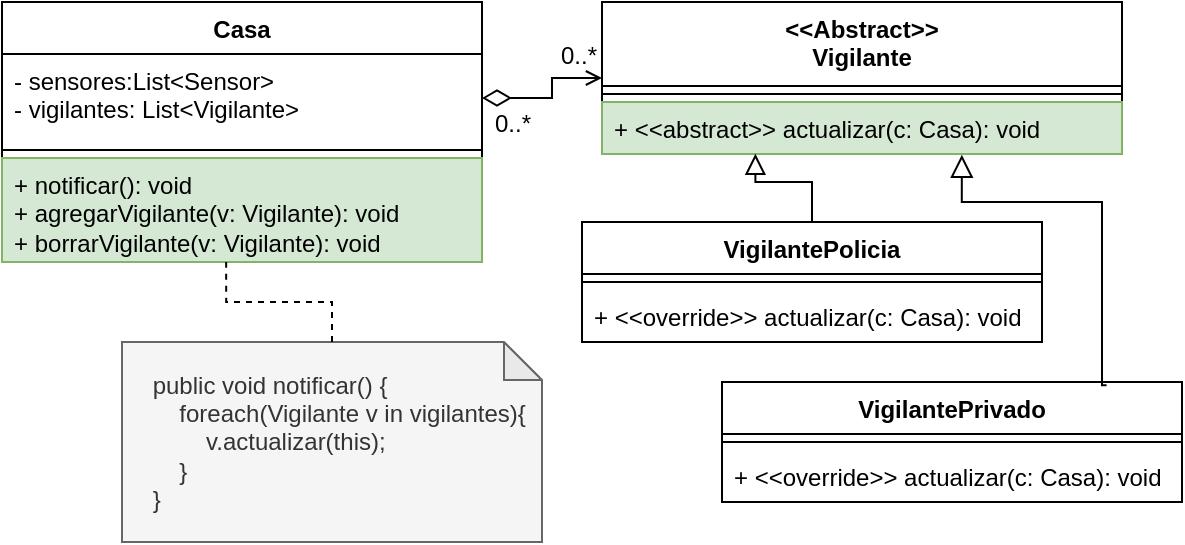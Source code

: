 <mxfile version="24.7.16">
  <diagram name="Página-1" id="hwljBlQnKG7j5doprZCF">
    <mxGraphModel dx="637" dy="343" grid="1" gridSize="10" guides="1" tooltips="1" connect="1" arrows="1" fold="1" page="1" pageScale="1" pageWidth="827" pageHeight="1169" math="0" shadow="0">
      <root>
        <mxCell id="0" />
        <mxCell id="1" parent="0" />
        <mxCell id="ZGq-fwiLPlNXeD7ulv6E-5" value="Casa" style="swimlane;fontStyle=1;align=center;verticalAlign=top;childLayout=stackLayout;horizontal=1;startSize=26;horizontalStack=0;resizeParent=1;resizeParentMax=0;resizeLast=0;collapsible=1;marginBottom=0;whiteSpace=wrap;html=1;" vertex="1" parent="1">
          <mxGeometry x="30" y="60" width="240" height="130" as="geometry" />
        </mxCell>
        <mxCell id="ZGq-fwiLPlNXeD7ulv6E-6" value="- sensores:List&amp;lt;Sensor&amp;gt;&lt;div&gt;- vigilantes: List&amp;lt;Vigilante&amp;gt;&lt;/div&gt;" style="text;strokeColor=none;fillColor=none;align=left;verticalAlign=top;spacingLeft=4;spacingRight=4;overflow=hidden;rotatable=0;points=[[0,0.5],[1,0.5]];portConstraint=eastwest;whiteSpace=wrap;html=1;" vertex="1" parent="ZGq-fwiLPlNXeD7ulv6E-5">
          <mxGeometry y="26" width="240" height="44" as="geometry" />
        </mxCell>
        <mxCell id="ZGq-fwiLPlNXeD7ulv6E-7" value="" style="line;strokeWidth=1;fillColor=none;align=left;verticalAlign=middle;spacingTop=-1;spacingLeft=3;spacingRight=3;rotatable=0;labelPosition=right;points=[];portConstraint=eastwest;strokeColor=inherit;" vertex="1" parent="ZGq-fwiLPlNXeD7ulv6E-5">
          <mxGeometry y="70" width="240" height="8" as="geometry" />
        </mxCell>
        <mxCell id="ZGq-fwiLPlNXeD7ulv6E-8" value="+ notificar(): void&lt;div&gt;+ agregarVigilante(v: Vigilante): void&lt;/div&gt;&lt;div&gt;+ borrarVigilante(v: Vigilante): void&lt;br&gt;&lt;/div&gt;" style="text;strokeColor=#82b366;fillColor=#d5e8d4;align=left;verticalAlign=top;spacingLeft=4;spacingRight=4;overflow=hidden;rotatable=0;points=[[0,0.5],[1,0.5]];portConstraint=eastwest;whiteSpace=wrap;html=1;" vertex="1" parent="ZGq-fwiLPlNXeD7ulv6E-5">
          <mxGeometry y="78" width="240" height="52" as="geometry" />
        </mxCell>
        <mxCell id="ZGq-fwiLPlNXeD7ulv6E-9" value="&amp;nbsp; &amp;nbsp; public void notificar() {&lt;div&gt;&amp;nbsp; &amp;nbsp; &amp;nbsp; &amp;nbsp; foreach(Vigilante v in vigilantes){&lt;/div&gt;&lt;div&gt;&amp;nbsp; &amp;nbsp; &amp;nbsp; &amp;nbsp; &amp;nbsp; &amp;nbsp; v.actualizar(this);&lt;/div&gt;&lt;div&gt;&amp;nbsp; &amp;nbsp; &amp;nbsp; &amp;nbsp; }&lt;/div&gt;&lt;div&gt;&amp;nbsp; &amp;nbsp; }&lt;/div&gt;" style="shape=note;whiteSpace=wrap;html=1;backgroundOutline=1;darkOpacity=0.05;size=19;align=left;fillColor=#f5f5f5;fontColor=#333333;strokeColor=#666666;" vertex="1" parent="1">
          <mxGeometry x="90" y="230" width="210" height="100" as="geometry" />
        </mxCell>
        <mxCell id="ZGq-fwiLPlNXeD7ulv6E-10" style="edgeStyle=orthogonalEdgeStyle;rounded=0;orthogonalLoop=1;jettySize=auto;html=1;entryX=0.467;entryY=1;entryDx=0;entryDy=0;entryPerimeter=0;endArrow=none;endFill=0;dashed=1;" edge="1" parent="1" source="ZGq-fwiLPlNXeD7ulv6E-9" target="ZGq-fwiLPlNXeD7ulv6E-8">
          <mxGeometry relative="1" as="geometry" />
        </mxCell>
        <mxCell id="ZGq-fwiLPlNXeD7ulv6E-11" value="&lt;div&gt;&amp;lt;&amp;lt;Abstract&amp;gt;&amp;gt;&lt;/div&gt;Vigilante" style="swimlane;fontStyle=1;align=center;verticalAlign=top;childLayout=stackLayout;horizontal=1;startSize=42;horizontalStack=0;resizeParent=1;resizeParentMax=0;resizeLast=0;collapsible=1;marginBottom=0;whiteSpace=wrap;html=1;" vertex="1" parent="1">
          <mxGeometry x="330" y="60" width="260" height="76" as="geometry" />
        </mxCell>
        <mxCell id="ZGq-fwiLPlNXeD7ulv6E-13" value="" style="line;strokeWidth=1;fillColor=none;align=left;verticalAlign=middle;spacingTop=-1;spacingLeft=3;spacingRight=3;rotatable=0;labelPosition=right;points=[];portConstraint=eastwest;strokeColor=inherit;" vertex="1" parent="ZGq-fwiLPlNXeD7ulv6E-11">
          <mxGeometry y="42" width="260" height="8" as="geometry" />
        </mxCell>
        <mxCell id="ZGq-fwiLPlNXeD7ulv6E-14" value="+ &amp;lt;&amp;lt;abstract&amp;gt;&amp;gt; actualizar(c: Casa): void" style="text;strokeColor=#82b366;fillColor=#d5e8d4;align=left;verticalAlign=top;spacingLeft=4;spacingRight=4;overflow=hidden;rotatable=0;points=[[0,0.5],[1,0.5]];portConstraint=eastwest;whiteSpace=wrap;html=1;" vertex="1" parent="ZGq-fwiLPlNXeD7ulv6E-11">
          <mxGeometry y="50" width="260" height="26" as="geometry" />
        </mxCell>
        <mxCell id="ZGq-fwiLPlNXeD7ulv6E-15" style="edgeStyle=orthogonalEdgeStyle;rounded=0;orthogonalLoop=1;jettySize=auto;html=1;entryX=0;entryY=0.5;entryDx=0;entryDy=0;endArrow=open;endFill=0;startArrow=diamondThin;startFill=0;startSize=12;" edge="1" parent="1" source="ZGq-fwiLPlNXeD7ulv6E-6" target="ZGq-fwiLPlNXeD7ulv6E-11">
          <mxGeometry relative="1" as="geometry" />
        </mxCell>
        <mxCell id="ZGq-fwiLPlNXeD7ulv6E-16" value="VigilantePolicia" style="swimlane;fontStyle=1;align=center;verticalAlign=top;childLayout=stackLayout;horizontal=1;startSize=26;horizontalStack=0;resizeParent=1;resizeParentMax=0;resizeLast=0;collapsible=1;marginBottom=0;whiteSpace=wrap;html=1;" vertex="1" parent="1">
          <mxGeometry x="320" y="170" width="230" height="60" as="geometry" />
        </mxCell>
        <mxCell id="ZGq-fwiLPlNXeD7ulv6E-18" value="" style="line;strokeWidth=1;fillColor=none;align=left;verticalAlign=middle;spacingTop=-1;spacingLeft=3;spacingRight=3;rotatable=0;labelPosition=right;points=[];portConstraint=eastwest;strokeColor=inherit;" vertex="1" parent="ZGq-fwiLPlNXeD7ulv6E-16">
          <mxGeometry y="26" width="230" height="8" as="geometry" />
        </mxCell>
        <mxCell id="ZGq-fwiLPlNXeD7ulv6E-19" value="+ &amp;lt;&amp;lt;override&amp;gt;&amp;gt; actualizar(c: Casa): void" style="text;strokeColor=none;fillColor=none;align=left;verticalAlign=top;spacingLeft=4;spacingRight=4;overflow=hidden;rotatable=0;points=[[0,0.5],[1,0.5]];portConstraint=eastwest;whiteSpace=wrap;html=1;" vertex="1" parent="ZGq-fwiLPlNXeD7ulv6E-16">
          <mxGeometry y="34" width="230" height="26" as="geometry" />
        </mxCell>
        <mxCell id="ZGq-fwiLPlNXeD7ulv6E-20" value="VigilantePrivado" style="swimlane;fontStyle=1;align=center;verticalAlign=top;childLayout=stackLayout;horizontal=1;startSize=26;horizontalStack=0;resizeParent=1;resizeParentMax=0;resizeLast=0;collapsible=1;marginBottom=0;whiteSpace=wrap;html=1;" vertex="1" parent="1">
          <mxGeometry x="390" y="250" width="230" height="60" as="geometry" />
        </mxCell>
        <mxCell id="ZGq-fwiLPlNXeD7ulv6E-22" value="" style="line;strokeWidth=1;fillColor=none;align=left;verticalAlign=middle;spacingTop=-1;spacingLeft=3;spacingRight=3;rotatable=0;labelPosition=right;points=[];portConstraint=eastwest;strokeColor=inherit;" vertex="1" parent="ZGq-fwiLPlNXeD7ulv6E-20">
          <mxGeometry y="26" width="230" height="8" as="geometry" />
        </mxCell>
        <mxCell id="ZGq-fwiLPlNXeD7ulv6E-26" value="+ &amp;lt;&amp;lt;override&amp;gt;&amp;gt; actualizar(c: Casa): void" style="text;strokeColor=none;fillColor=none;align=left;verticalAlign=top;spacingLeft=4;spacingRight=4;overflow=hidden;rotatable=0;points=[[0,0.5],[1,0.5]];portConstraint=eastwest;whiteSpace=wrap;html=1;" vertex="1" parent="ZGq-fwiLPlNXeD7ulv6E-20">
          <mxGeometry y="34" width="230" height="26" as="geometry" />
        </mxCell>
        <mxCell id="ZGq-fwiLPlNXeD7ulv6E-24" style="edgeStyle=orthogonalEdgeStyle;rounded=0;orthogonalLoop=1;jettySize=auto;html=1;entryX=0.295;entryY=0.996;entryDx=0;entryDy=0;entryPerimeter=0;endArrow=block;endFill=0;endSize=8;" edge="1" parent="1" source="ZGq-fwiLPlNXeD7ulv6E-16" target="ZGq-fwiLPlNXeD7ulv6E-14">
          <mxGeometry relative="1" as="geometry" />
        </mxCell>
        <mxCell id="ZGq-fwiLPlNXeD7ulv6E-25" style="edgeStyle=orthogonalEdgeStyle;rounded=0;orthogonalLoop=1;jettySize=auto;html=1;entryX=0.692;entryY=1.015;entryDx=0;entryDy=0;entryPerimeter=0;endArrow=block;endFill=0;startSize=10;endSize=9;exitX=0.836;exitY=0.027;exitDx=0;exitDy=0;exitPerimeter=0;" edge="1" parent="1" source="ZGq-fwiLPlNXeD7ulv6E-20" target="ZGq-fwiLPlNXeD7ulv6E-14">
          <mxGeometry relative="1" as="geometry">
            <mxPoint x="580" y="270" as="sourcePoint" />
            <Array as="points">
              <mxPoint x="580" y="252" />
              <mxPoint x="580" y="160" />
              <mxPoint x="510" y="160" />
            </Array>
          </mxGeometry>
        </mxCell>
        <mxCell id="ZGq-fwiLPlNXeD7ulv6E-27" value="0..*" style="text;html=1;align=center;verticalAlign=middle;resizable=0;points=[];autosize=1;strokeColor=none;fillColor=none;" vertex="1" parent="1">
          <mxGeometry x="298" y="72" width="40" height="30" as="geometry" />
        </mxCell>
        <mxCell id="ZGq-fwiLPlNXeD7ulv6E-28" value="0..*" style="text;html=1;align=center;verticalAlign=middle;resizable=0;points=[];autosize=1;strokeColor=none;fillColor=none;" vertex="1" parent="1">
          <mxGeometry x="265" y="106" width="40" height="30" as="geometry" />
        </mxCell>
      </root>
    </mxGraphModel>
  </diagram>
</mxfile>
